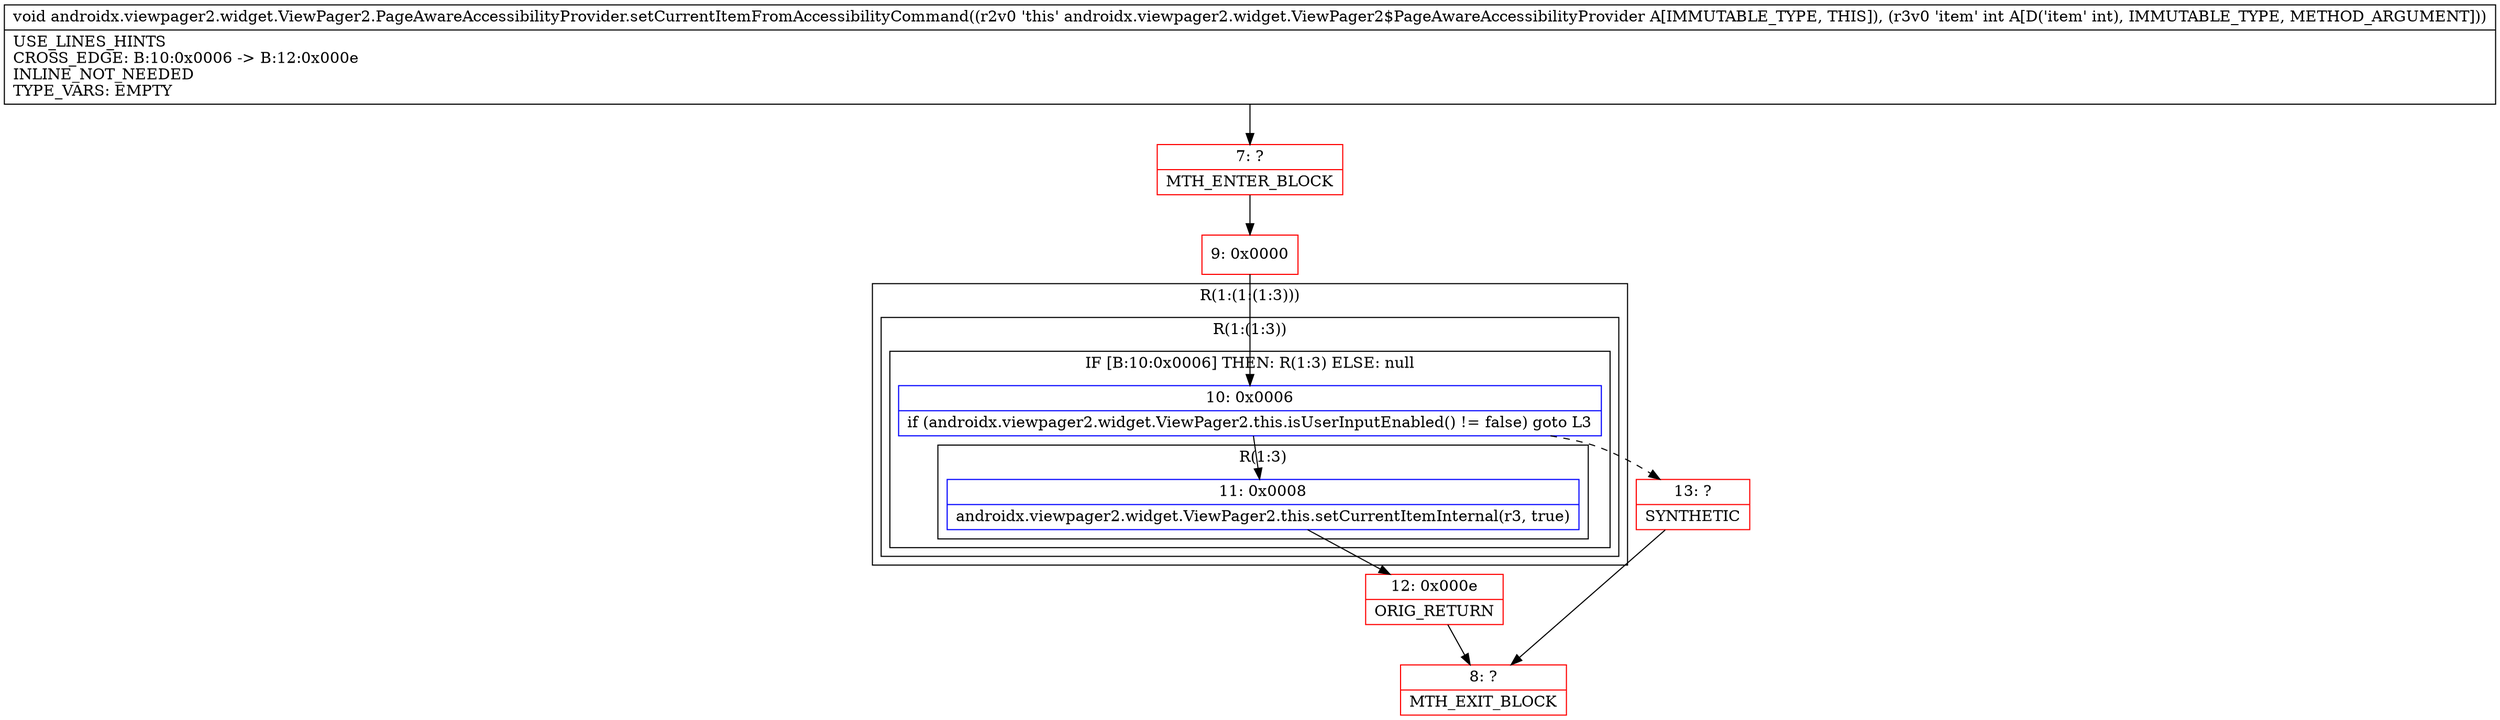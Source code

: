 digraph "CFG forandroidx.viewpager2.widget.ViewPager2.PageAwareAccessibilityProvider.setCurrentItemFromAccessibilityCommand(I)V" {
subgraph cluster_Region_2032985828 {
label = "R(1:(1:(1:3)))";
node [shape=record,color=blue];
subgraph cluster_Region_294646948 {
label = "R(1:(1:3))";
node [shape=record,color=blue];
subgraph cluster_IfRegion_1097721350 {
label = "IF [B:10:0x0006] THEN: R(1:3) ELSE: null";
node [shape=record,color=blue];
Node_10 [shape=record,label="{10\:\ 0x0006|if (androidx.viewpager2.widget.ViewPager2.this.isUserInputEnabled() != false) goto L3\l}"];
subgraph cluster_Region_1512117386 {
label = "R(1:3)";
node [shape=record,color=blue];
Node_11 [shape=record,label="{11\:\ 0x0008|androidx.viewpager2.widget.ViewPager2.this.setCurrentItemInternal(r3, true)\l}"];
}
}
}
}
Node_7 [shape=record,color=red,label="{7\:\ ?|MTH_ENTER_BLOCK\l}"];
Node_9 [shape=record,color=red,label="{9\:\ 0x0000}"];
Node_12 [shape=record,color=red,label="{12\:\ 0x000e|ORIG_RETURN\l}"];
Node_8 [shape=record,color=red,label="{8\:\ ?|MTH_EXIT_BLOCK\l}"];
Node_13 [shape=record,color=red,label="{13\:\ ?|SYNTHETIC\l}"];
MethodNode[shape=record,label="{void androidx.viewpager2.widget.ViewPager2.PageAwareAccessibilityProvider.setCurrentItemFromAccessibilityCommand((r2v0 'this' androidx.viewpager2.widget.ViewPager2$PageAwareAccessibilityProvider A[IMMUTABLE_TYPE, THIS]), (r3v0 'item' int A[D('item' int), IMMUTABLE_TYPE, METHOD_ARGUMENT]))  | USE_LINES_HINTS\lCROSS_EDGE: B:10:0x0006 \-\> B:12:0x000e\lINLINE_NOT_NEEDED\lTYPE_VARS: EMPTY\l}"];
MethodNode -> Node_7;Node_10 -> Node_11;
Node_10 -> Node_13[style=dashed];
Node_11 -> Node_12;
Node_7 -> Node_9;
Node_9 -> Node_10;
Node_12 -> Node_8;
Node_13 -> Node_8;
}

